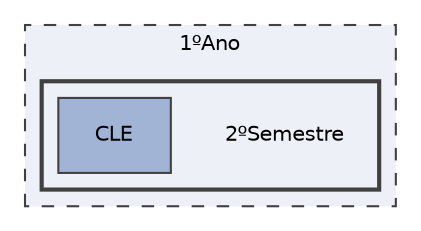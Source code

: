 digraph "/home/diogo/Universidade/Mestrado/1ºAno/2ºSemestre"
{
 // LATEX_PDF_SIZE
  edge [fontname="Helvetica",fontsize="10",labelfontname="Helvetica",labelfontsize="10"];
  node [fontname="Helvetica",fontsize="10",shape=record];
  compound=true
  subgraph clusterdir_4643d4e0cec21e34da69a23af7aaf973 {
    graph [ bgcolor="#edf0f7", pencolor="grey25", style="filled,dashed,", label="1ºAno", fontname="Helvetica", fontsize="10", URL="dir_4643d4e0cec21e34da69a23af7aaf973.html"]
  subgraph clusterdir_33bbbc29af6a80d69b59debe589977ab {
    graph [ bgcolor="#edf0f7", pencolor="grey25", style="filled,bold,", label="", fontname="Helvetica", fontsize="10", URL="dir_33bbbc29af6a80d69b59debe589977ab.html"]
    dir_33bbbc29af6a80d69b59debe589977ab [shape=plaintext, label="2ºSemestre"];
  dir_38bf5798338ebc472dd397432acf3f58 [shape=box, label="CLE", style="filled,", fillcolor="#a2b4d6", color="grey25", URL="dir_38bf5798338ebc472dd397432acf3f58.html"];
  }
  }
}
